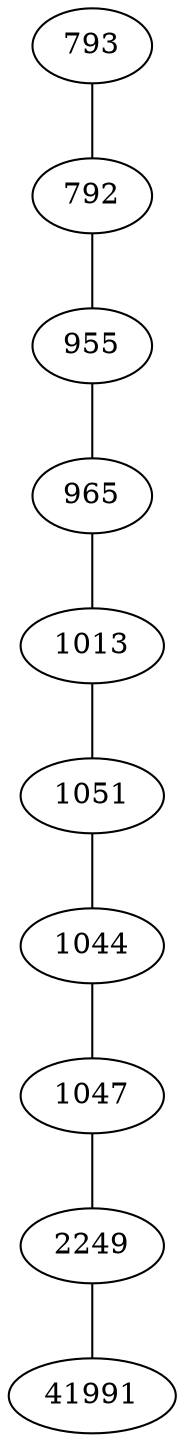 graph G {793;
792;
955;
965;
1013;
1051;
1044;
1047;
2249;
41991;
793--792 ;
792--955 ;
955--965 ;
965--1013 ;
1013--1051 ;
1051--1044 ;
1044--1047 ;
1047--2249 ;
2249--41991 ;
}
